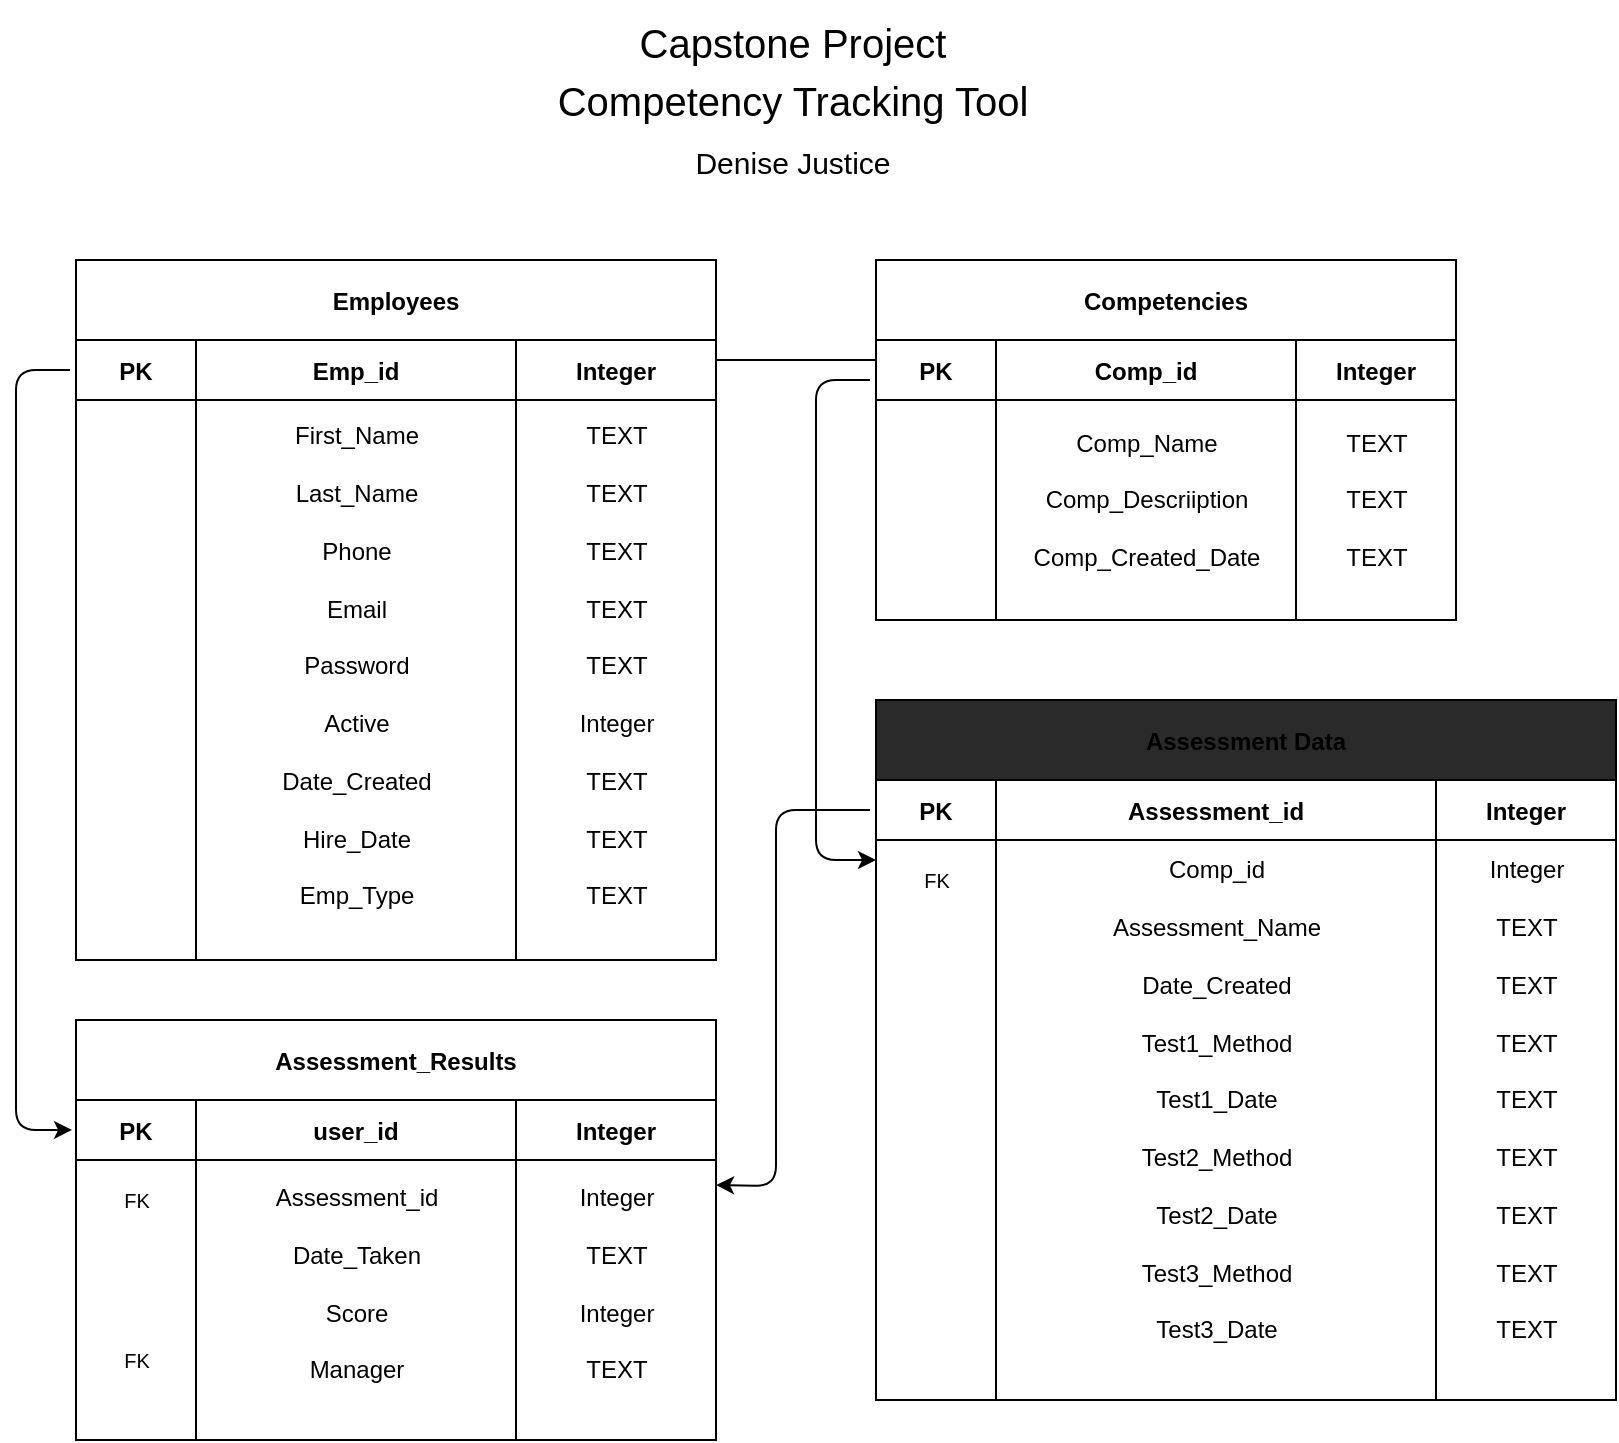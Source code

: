 <mxfile>
    <diagram id="gynj3t56cvcjd7PL73kY" name="Page-1">
        <mxGraphModel dx="2818" dy="1877" grid="1" gridSize="10" guides="1" tooltips="1" connect="1" arrows="1" fold="1" page="1" pageScale="1" pageWidth="850" pageHeight="1100" background="none" math="0" shadow="0">
            <root>
                <mxCell id="0"/>
                <mxCell id="1" parent="0"/>
                <mxCell id="65" value="Employees" style="swimlane;childLayout=stackLayout;resizeParent=1;resizeParentMax=0;startSize=40;" parent="1" vertex="1">
                    <mxGeometry x="-1660" y="-950" width="320" height="350" as="geometry"/>
                </mxCell>
                <mxCell id="66" value="PK" style="swimlane;startSize=30;fillColor=none;" parent="65" vertex="1">
                    <mxGeometry y="40" width="60" height="310" as="geometry">
                        <mxRectangle y="40" width="30" height="340" as="alternateBounds"/>
                    </mxGeometry>
                </mxCell>
                <mxCell id="67" value="Emp_id" style="swimlane;startSize=30;fillColor=none;" parent="65" vertex="1">
                    <mxGeometry x="60" y="40" width="160" height="310" as="geometry"/>
                </mxCell>
                <mxCell id="71" value="First_Name&lt;br&gt;&lt;br&gt;Last_Name&lt;br&gt;&lt;br&gt;Phone&lt;br&gt;&lt;br&gt;Email&lt;br&gt;&lt;br&gt;Password&lt;br&gt;&lt;br&gt;Active&lt;br&gt;&lt;br&gt;Date_Created&lt;br&gt;&lt;br&gt;Hire_Date&lt;br&gt;&lt;br&gt;Emp_Type" style="text;html=1;align=center;verticalAlign=middle;resizable=0;points=[];autosize=1;strokeColor=none;fillColor=none;" parent="67" vertex="1">
                    <mxGeometry x="35" y="43" width="90" height="240" as="geometry"/>
                </mxCell>
                <mxCell id="68" value="Integer" style="swimlane;startSize=30;fillColor=none;" parent="65" vertex="1">
                    <mxGeometry x="220" y="40" width="100" height="310" as="geometry"/>
                </mxCell>
                <mxCell id="86" value="TEXT&lt;br&gt;&lt;br&gt;TEXT&lt;br&gt;&lt;br&gt;TEXT&lt;br&gt;&lt;br&gt;TEXT&lt;br&gt;&lt;br&gt;TEXT&lt;br&gt;&lt;br&gt;Integer&lt;br&gt;&lt;br&gt;TEXT&lt;br&gt;&lt;br&gt;TEXT&lt;br&gt;&lt;br&gt;TEXT" style="text;html=1;align=center;verticalAlign=middle;resizable=0;points=[];autosize=1;strokeColor=none;fillColor=none;" parent="68" vertex="1">
                    <mxGeometry x="25" y="43" width="50" height="240" as="geometry"/>
                </mxCell>
                <mxCell id="111" value="Competencies" style="swimlane;childLayout=stackLayout;resizeParent=1;resizeParentMax=0;startSize=40;" parent="1" vertex="1">
                    <mxGeometry x="-1260" y="-950" width="290" height="180" as="geometry"/>
                </mxCell>
                <mxCell id="112" value="PK" style="swimlane;startSize=30;fillColor=none;" parent="111" vertex="1">
                    <mxGeometry y="40" width="60" height="140" as="geometry"/>
                </mxCell>
                <mxCell id="113" value="Comp_id" style="swimlane;startSize=30;fillColor=none;" parent="111" vertex="1">
                    <mxGeometry x="60" y="40" width="150" height="140" as="geometry"/>
                </mxCell>
                <mxCell id="114" value="Comp_Name&lt;br&gt;&lt;div&gt;&lt;br&gt;&lt;/div&gt;&lt;div&gt;&lt;span&gt;Comp_Descriiption&lt;/span&gt;&lt;/div&gt;&lt;div&gt;&lt;span&gt;&lt;br&gt;&lt;/span&gt;&lt;/div&gt;&lt;div&gt;&lt;span&gt;Comp_Created_Date&lt;/span&gt;&lt;/div&gt;" style="text;html=1;align=center;verticalAlign=middle;resizable=0;points=[];autosize=1;strokeColor=none;fillColor=none;" parent="113" vertex="1">
                    <mxGeometry x="10" y="40" width="130" height="80" as="geometry"/>
                </mxCell>
                <mxCell id="124" value="Integer" style="swimlane;startSize=30;fillColor=none;" parent="111" vertex="1">
                    <mxGeometry x="210" y="40" width="80" height="140" as="geometry">
                        <mxRectangle x="290" y="20" width="30" height="500" as="alternateBounds"/>
                    </mxGeometry>
                </mxCell>
                <mxCell id="148" value="TEXT&lt;br&gt;&lt;br&gt;TEXT&lt;br&gt;&lt;br&gt;TEXT" style="text;html=1;align=center;verticalAlign=middle;resizable=0;points=[];autosize=1;strokeColor=none;fillColor=none;" parent="124" vertex="1">
                    <mxGeometry x="15" y="40" width="50" height="80" as="geometry"/>
                </mxCell>
                <mxCell id="159" value="Assessment_Results" style="swimlane;childLayout=stackLayout;resizeParent=1;resizeParentMax=0;startSize=40;" parent="1" vertex="1">
                    <mxGeometry x="-1660" y="-570" width="320" height="210" as="geometry"/>
                </mxCell>
                <mxCell id="160" value="PK" style="swimlane;startSize=30;fillColor=none;" parent="159" vertex="1">
                    <mxGeometry y="40" width="60" height="170" as="geometry"/>
                </mxCell>
                <mxCell id="l8dJmCbmqYMGrY_ft1mO-319" value="FK" style="text;html=1;align=center;verticalAlign=middle;resizable=0;points=[];autosize=1;strokeColor=none;fillColor=none;fontSize=10;" parent="160" vertex="1">
                    <mxGeometry x="15" y="120" width="30" height="20" as="geometry"/>
                </mxCell>
                <mxCell id="161" value="user_id" style="swimlane;startSize=30;fillColor=none;" parent="159" vertex="1">
                    <mxGeometry x="60" y="40" width="160" height="170" as="geometry"/>
                </mxCell>
                <mxCell id="162" value="Assessment_id&lt;br&gt;&lt;br&gt;Date_Taken&lt;br&gt;&lt;br&gt;Score&lt;br&gt;&lt;br&gt;Manager" style="text;html=1;align=center;verticalAlign=middle;resizable=0;points=[];autosize=1;strokeColor=none;fillColor=none;" parent="161" vertex="1">
                    <mxGeometry x="30" y="42" width="100" height="100" as="geometry"/>
                </mxCell>
                <mxCell id="172" value="Integer" style="swimlane;startSize=30;fillColor=none;" parent="159" vertex="1">
                    <mxGeometry x="220" y="40" width="100" height="170" as="geometry"/>
                </mxCell>
                <mxCell id="174" value="Integer&lt;br&gt;&lt;br&gt;TEXT&lt;br&gt;&lt;br&gt;Integer&lt;br&gt;&lt;br&gt;TEXT" style="text;html=1;align=center;verticalAlign=middle;resizable=0;points=[];autosize=1;strokeColor=none;fillColor=none;" parent="172" vertex="1">
                    <mxGeometry x="25" y="42" width="50" height="100" as="geometry"/>
                </mxCell>
                <mxCell id="179" value="Assessment Data" style="swimlane;childLayout=stackLayout;resizeParent=1;resizeParentMax=0;startSize=40;fillColor=#2A2A2A;gradientColor=none;" parent="1" vertex="1">
                    <mxGeometry x="-1260" y="-730" width="370" height="350" as="geometry"/>
                </mxCell>
                <mxCell id="180" value="PK" style="swimlane;startSize=30;fillColor=none;" parent="179" vertex="1">
                    <mxGeometry y="40" width="60" height="310" as="geometry">
                        <mxRectangle y="20" width="30" height="280" as="alternateBounds"/>
                    </mxGeometry>
                </mxCell>
                <mxCell id="181" value="Assessment_id" style="swimlane;startSize=30;gradientColor=none;swimlaneFillColor=none;fillColor=none;" parent="179" vertex="1">
                    <mxGeometry x="60" y="40" width="220" height="310" as="geometry"/>
                </mxCell>
                <mxCell id="217" value="Comp_id&lt;br&gt;&lt;br&gt;Assessment_Name&lt;br&gt;&lt;br&gt;Date_Created&lt;br&gt;&lt;br&gt;Test1_Method&lt;br&gt;&lt;br&gt;Test1_Date&lt;br&gt;&lt;br&gt;Test2_Method&lt;br&gt;&lt;br&gt;Test2_Date&lt;br&gt;&lt;br&gt;Test3_Method&lt;br&gt;&lt;br&gt;Test3_Date" style="text;html=1;align=center;verticalAlign=middle;resizable=0;points=[];autosize=1;strokeColor=none;fillColor=none;" parent="181" vertex="1">
                    <mxGeometry x="50" y="40" width="120" height="240" as="geometry"/>
                </mxCell>
                <mxCell id="192" value="Integer" style="swimlane;startSize=30;fillColor=none;" parent="179" vertex="1">
                    <mxGeometry x="280" y="40" width="90" height="310" as="geometry">
                        <mxRectangle x="280" y="20" width="30" height="280" as="alternateBounds"/>
                    </mxGeometry>
                </mxCell>
                <mxCell id="193" value="Integer&lt;br&gt;&lt;br&gt;TEXT&lt;br&gt;&lt;br&gt;TEXT&lt;br&gt;&lt;br&gt;TEXT&lt;br&gt;&lt;br&gt;TEXT&lt;br&gt;&lt;br&gt;TEXT&lt;br&gt;&lt;br&gt;TEXT&lt;br&gt;&lt;br&gt;TEXT&lt;br&gt;&lt;br&gt;TEXT" style="text;html=1;align=center;verticalAlign=middle;resizable=0;points=[];autosize=1;strokeColor=none;fillColor=none;" parent="192" vertex="1">
                    <mxGeometry x="20" y="40" width="50" height="240" as="geometry"/>
                </mxCell>
                <mxCell id="260" value="&lt;font&gt;&lt;span style=&quot;font-size: 20px ; font-weight: normal&quot;&gt;Capstone Project&lt;br&gt;Competency Tracking Tool&lt;br&gt;&lt;/span&gt;&lt;span style=&quot;font-weight: 400&quot;&gt;&lt;font style=&quot;font-size: 15px&quot;&gt;Denise Justice&lt;/font&gt;&lt;/span&gt;&lt;span style=&quot;font-size: 20px ; font-weight: normal&quot;&gt;&lt;br&gt;&lt;/span&gt;&lt;/font&gt;" style="text;strokeColor=none;fillColor=none;html=1;fontSize=24;fontStyle=1;verticalAlign=middle;align=center;" parent="1" vertex="1">
                    <mxGeometry x="-1420" y="-1080" width="235" height="100" as="geometry"/>
                </mxCell>
                <mxCell id="l8dJmCbmqYMGrY_ft1mO-325" value="FK" style="text;html=1;align=center;verticalAlign=middle;resizable=0;points=[];autosize=1;strokeColor=none;fillColor=none;fontSize=10;" parent="1" vertex="1">
                    <mxGeometry x="-1645" y="-490" width="30" height="20" as="geometry"/>
                </mxCell>
                <mxCell id="l8dJmCbmqYMGrY_ft1mO-326" value="FK" style="text;html=1;align=center;verticalAlign=middle;resizable=0;points=[];autosize=1;strokeColor=none;fillColor=none;fontSize=10;" parent="1" vertex="1">
                    <mxGeometry x="-1245" y="-650" width="30" height="20" as="geometry"/>
                </mxCell>
                <mxCell id="261" value="" style="endArrow=none;html=1;" edge="1" parent="1">
                    <mxGeometry width="50" height="50" relative="1" as="geometry">
                        <mxPoint x="-1340" y="-900" as="sourcePoint"/>
                        <mxPoint x="-1260" y="-900" as="targetPoint"/>
                    </mxGeometry>
                </mxCell>
                <mxCell id="263" value="" style="endArrow=classic;html=1;exitX=-0.05;exitY=0.143;exitDx=0;exitDy=0;exitPerimeter=0;" edge="1" parent="1" source="112">
                    <mxGeometry width="50" height="50" relative="1" as="geometry">
                        <mxPoint x="-1290" y="-890" as="sourcePoint"/>
                        <mxPoint x="-1260" y="-650" as="targetPoint"/>
                        <Array as="points">
                            <mxPoint x="-1290" y="-890"/>
                            <mxPoint x="-1290" y="-650"/>
                        </Array>
                    </mxGeometry>
                </mxCell>
                <mxCell id="264" value="" style="endArrow=classic;html=1;exitX=-0.05;exitY=0.143;exitDx=0;exitDy=0;exitPerimeter=0;entryX=-0.033;entryY=0.088;entryDx=0;entryDy=0;entryPerimeter=0;" edge="1" parent="1" target="160">
                    <mxGeometry width="50" height="50" relative="1" as="geometry">
                        <mxPoint x="-1663" y="-894.98" as="sourcePoint"/>
                        <mxPoint x="-1660" y="-655" as="targetPoint"/>
                        <Array as="points">
                            <mxPoint x="-1690" y="-895"/>
                            <mxPoint x="-1690" y="-515"/>
                        </Array>
                    </mxGeometry>
                </mxCell>
                <mxCell id="265" value="" style="endArrow=classic;html=1;exitX=-0.05;exitY=0.143;exitDx=0;exitDy=0;exitPerimeter=0;entryX=1;entryY=0.25;entryDx=0;entryDy=0;" edge="1" parent="1" target="172">
                    <mxGeometry width="50" height="50" relative="1" as="geometry">
                        <mxPoint x="-1263" y="-674.98" as="sourcePoint"/>
                        <mxPoint x="-1260" y="-435" as="targetPoint"/>
                        <Array as="points">
                            <mxPoint x="-1310" y="-675"/>
                            <mxPoint x="-1310" y="-487"/>
                        </Array>
                    </mxGeometry>
                </mxCell>
            </root>
        </mxGraphModel>
    </diagram>
</mxfile>